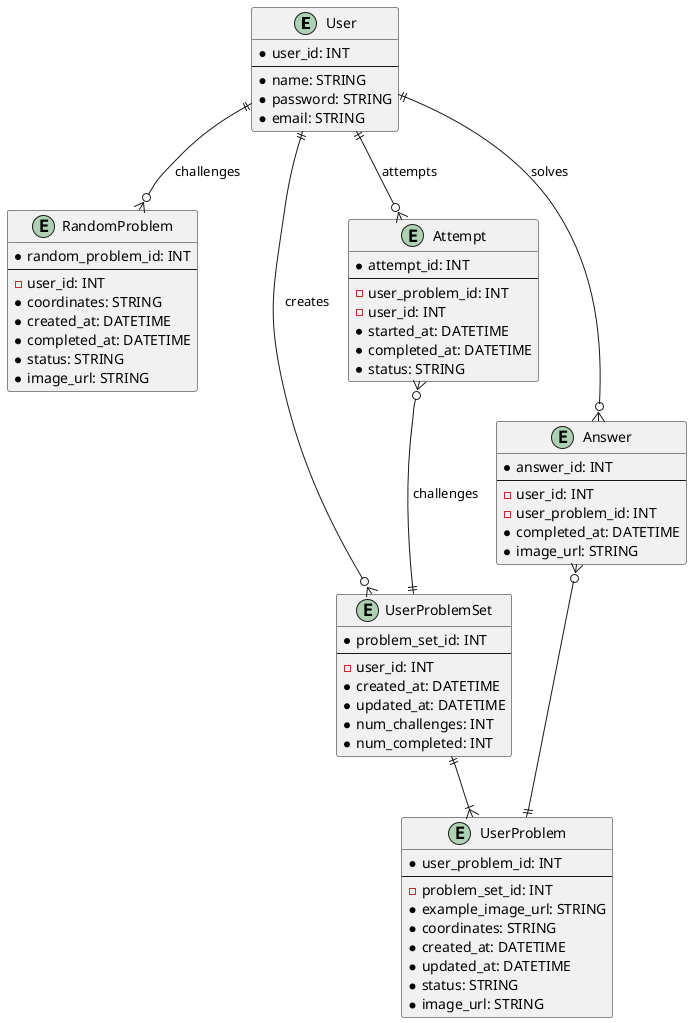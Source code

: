 @startuml db_schema

entity "User" as user {
  * user_id: INT
  --
  * name: STRING
  * password: STRING
  * email: STRING
}

entity "RandomProblem" as RProblem {
  * random_problem_id: INT
  --
  - user_id: INT
  * coordinates: STRING
  * created_at: DATETIME
  * completed_at: DATETIME
  * status: STRING
  * image_url: STRING
}

entity "UserProblemSet" as PSet {
  * problem_set_id: INT
  --
  - user_id: INT
  * created_at: DATETIME
  * updated_at: DATETIME
  * num_challenges: INT
  * num_completed: INT
}

entity "UserProblem" as UProblem {
  * user_problem_id: INT
  --
  - problem_set_id: INT
  * example_image_url: STRING
  * coordinates: STRING
  * created_at: DATETIME
  * updated_at: DATETIME
  * status: STRING
  * image_url: STRING
}

entity "Attempt" as attempt {
  * attempt_id: INT
  --
  - user_problem_id: INT
  - user_id: INT
  * started_at: DATETIME
  * completed_at: DATETIME
  * status: STRING
}

entity "Answer" as answer {
  * answer_id: INT
  --
  - user_id: INT
  - user_problem_id: INT
  * completed_at: DATETIME
  * image_url: STRING
}


user ||--o{ RProblem : challenges
user ||--o{ PSet : creates
user ||--o{ attempt : attempts
attempt}o--|| PSet : challenges
user ||--o{ answer : solves
answer }o--|| UProblem
PSet ||--|{ UProblem
@enduml